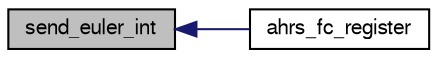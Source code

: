 digraph "send_euler_int"
{
  edge [fontname="FreeSans",fontsize="10",labelfontname="FreeSans",labelfontsize="10"];
  node [fontname="FreeSans",fontsize="10",shape=record];
  rankdir="LR";
  Node1 [label="send_euler_int",height=0.2,width=0.4,color="black", fillcolor="grey75", style="filled", fontcolor="black"];
  Node1 -> Node2 [dir="back",color="midnightblue",fontsize="10",style="solid",fontname="FreeSans"];
  Node2 [label="ahrs_fc_register",height=0.2,width=0.4,color="black", fillcolor="white", style="filled",URL="$ahrs__float__cmpl__wrapper_8h.html#aa47cd2e2f95362dd732bac1f275344e0"];
}
